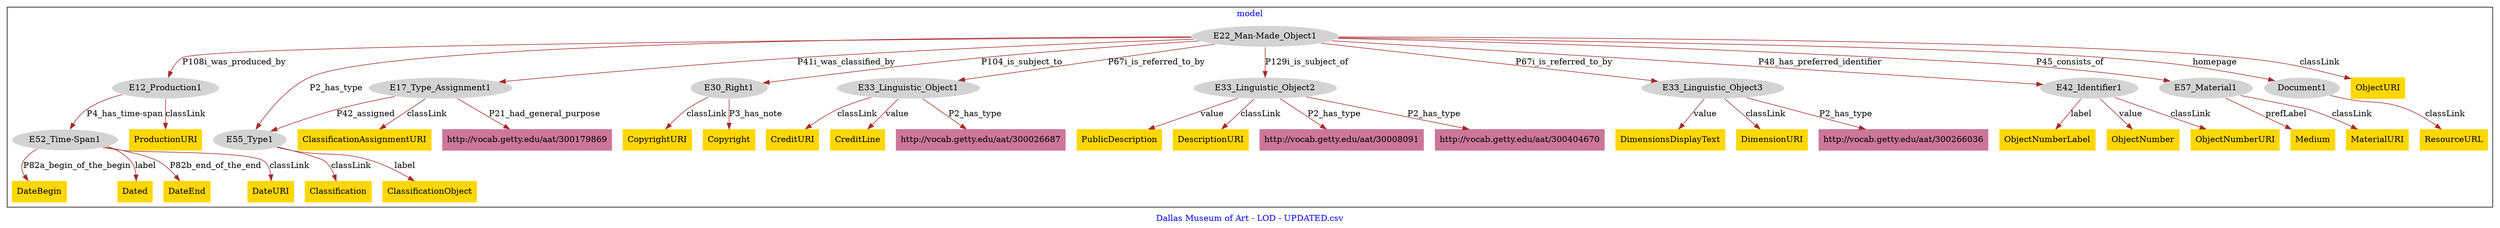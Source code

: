 digraph n0 {
fontcolor="blue"
remincross="true"
label="Dallas Museum of Art - LOD - UPDATED.csv"
subgraph cluster {
label="model"
n2[style="filled",color="white",fillcolor="lightgray",label="E12_Production1"];
n3[style="filled",color="white",fillcolor="lightgray",label="E52_Time-Span1"];
n4[style="filled",color="white",fillcolor="lightgray",label="E17_Type_Assignment1"];
n5[style="filled",color="white",fillcolor="lightgray",label="E55_Type1"];
n6[style="filled",color="white",fillcolor="lightgray",label="E22_Man-Made_Object1"];
n7[style="filled",color="white",fillcolor="lightgray",label="E30_Right1"];
n8[style="filled",color="white",fillcolor="lightgray",label="E33_Linguistic_Object1"];
n9[style="filled",color="white",fillcolor="lightgray",label="E33_Linguistic_Object2"];
n10[style="filled",color="white",fillcolor="lightgray",label="E33_Linguistic_Object3"];
n11[style="filled",color="white",fillcolor="lightgray",label="E42_Identifier1"];
n12[style="filled",color="white",fillcolor="lightgray",label="E57_Material1"];
n13[style="filled",color="white",fillcolor="lightgray",label="Document1"];
n14[shape="plaintext",style="filled",fillcolor="gold",label="ObjectNumberLabel"];
n15[shape="plaintext",style="filled",fillcolor="gold",label="DateBegin"];
n16[shape="plaintext",style="filled",fillcolor="gold",label="Dated"];
n17[shape="plaintext",style="filled",fillcolor="gold",label="Classification"];
n18[shape="plaintext",style="filled",fillcolor="gold",label="DateEnd"];
n19[shape="plaintext",style="filled",fillcolor="gold",label="CreditURI"];
n20[shape="plaintext",style="filled",fillcolor="gold",label="Medium"];
n21[shape="plaintext",style="filled",fillcolor="gold",label="CopyrightURI"];
n22[shape="plaintext",style="filled",fillcolor="gold",label="DimensionsDisplayText"];
n23[shape="plaintext",style="filled",fillcolor="gold",label="PublicDescription"];
n24[shape="plaintext",style="filled",fillcolor="gold",label="ResourceURL"];
n25[shape="plaintext",style="filled",fillcolor="gold",label="ObjectNumber"];
n26[shape="plaintext",style="filled",fillcolor="gold",label="ObjectURI"];
n27[shape="plaintext",style="filled",fillcolor="gold",label="Copyright"];
n28[shape="plaintext",style="filled",fillcolor="gold",label="CreditLine"];
n29[shape="plaintext",style="filled",fillcolor="gold",label="DimensionURI"];
n30[shape="plaintext",style="filled",fillcolor="gold",label="DescriptionURI"];
n31[shape="plaintext",style="filled",fillcolor="gold",label="ClassificationObject"];
n32[shape="plaintext",style="filled",fillcolor="gold",label="ObjectNumberURI"];
n33[shape="plaintext",style="filled",fillcolor="gold",label="ProductionURI"];
n34[shape="plaintext",style="filled",fillcolor="gold",label="MaterialURI"];
n35[shape="plaintext",style="filled",fillcolor="gold",label="DateURI"];
n36[shape="plaintext",style="filled",fillcolor="gold",label="ClassificationAssignmentURI"];
n37[shape="plaintext",style="filled",fillcolor="#CC7799",label="http://vocab.getty.edu/aat/30008091"];
n38[shape="plaintext",style="filled",fillcolor="#CC7799",label="http://vocab.getty.edu/aat/300026687"];
n39[shape="plaintext",style="filled",fillcolor="#CC7799",label="http://vocab.getty.edu/aat/300404670"];
n40[shape="plaintext",style="filled",fillcolor="#CC7799",label="http://vocab.getty.edu/aat/300266036"];
n41[shape="plaintext",style="filled",fillcolor="#CC7799",label="http://vocab.getty.edu/aat/300179869"];
}
n2 -> n3[color="brown",fontcolor="black",label="P4_has_time-span"]
n4 -> n5[color="brown",fontcolor="black",label="P42_assigned"]
n6 -> n2[color="brown",fontcolor="black",label="P108i_was_produced_by"]
n6 -> n4[color="brown",fontcolor="black",label="P41i_was_classified_by"]
n6 -> n7[color="brown",fontcolor="black",label="P104_is_subject_to"]
n6 -> n8[color="brown",fontcolor="black",label="P67i_is_referred_to_by"]
n6 -> n9[color="brown",fontcolor="black",label="P129i_is_subject_of"]
n6 -> n10[color="brown",fontcolor="black",label="P67i_is_referred_to_by"]
n6 -> n11[color="brown",fontcolor="black",label="P48_has_preferred_identifier"]
n6 -> n12[color="brown",fontcolor="black",label="P45_consists_of"]
n6 -> n13[color="brown",fontcolor="black",label="homepage"]
n11 -> n14[color="brown",fontcolor="black",label="label"]
n3 -> n15[color="brown",fontcolor="black",label="P82a_begin_of_the_begin"]
n3 -> n16[color="brown",fontcolor="black",label="label"]
n5 -> n17[color="brown",fontcolor="black",label="classLink"]
n3 -> n18[color="brown",fontcolor="black",label="P82b_end_of_the_end"]
n8 -> n19[color="brown",fontcolor="black",label="classLink"]
n12 -> n20[color="brown",fontcolor="black",label="prefLabel"]
n7 -> n21[color="brown",fontcolor="black",label="classLink"]
n10 -> n22[color="brown",fontcolor="black",label="value"]
n9 -> n23[color="brown",fontcolor="black",label="value"]
n13 -> n24[color="brown",fontcolor="black",label="classLink"]
n11 -> n25[color="brown",fontcolor="black",label="value"]
n6 -> n26[color="brown",fontcolor="black",label="classLink"]
n7 -> n27[color="brown",fontcolor="black",label="P3_has_note"]
n8 -> n28[color="brown",fontcolor="black",label="value"]
n10 -> n29[color="brown",fontcolor="black",label="classLink"]
n9 -> n30[color="brown",fontcolor="black",label="classLink"]
n5 -> n31[color="brown",fontcolor="black",label="label"]
n11 -> n32[color="brown",fontcolor="black",label="classLink"]
n2 -> n33[color="brown",fontcolor="black",label="classLink"]
n12 -> n34[color="brown",fontcolor="black",label="classLink"]
n3 -> n35[color="brown",fontcolor="black",label="classLink"]
n4 -> n36[color="brown",fontcolor="black",label="classLink"]
n9 -> n37[color="brown",fontcolor="black",label="P2_has_type"]
n6 -> n5[color="brown",fontcolor="black",label="P2_has_type"]
n8 -> n38[color="brown",fontcolor="black",label="P2_has_type"]
n9 -> n39[color="brown",fontcolor="black",label="P2_has_type"]
n10 -> n40[color="brown",fontcolor="black",label="P2_has_type"]
n4 -> n41[color="brown",fontcolor="black",label="P21_had_general_purpose"]
}
